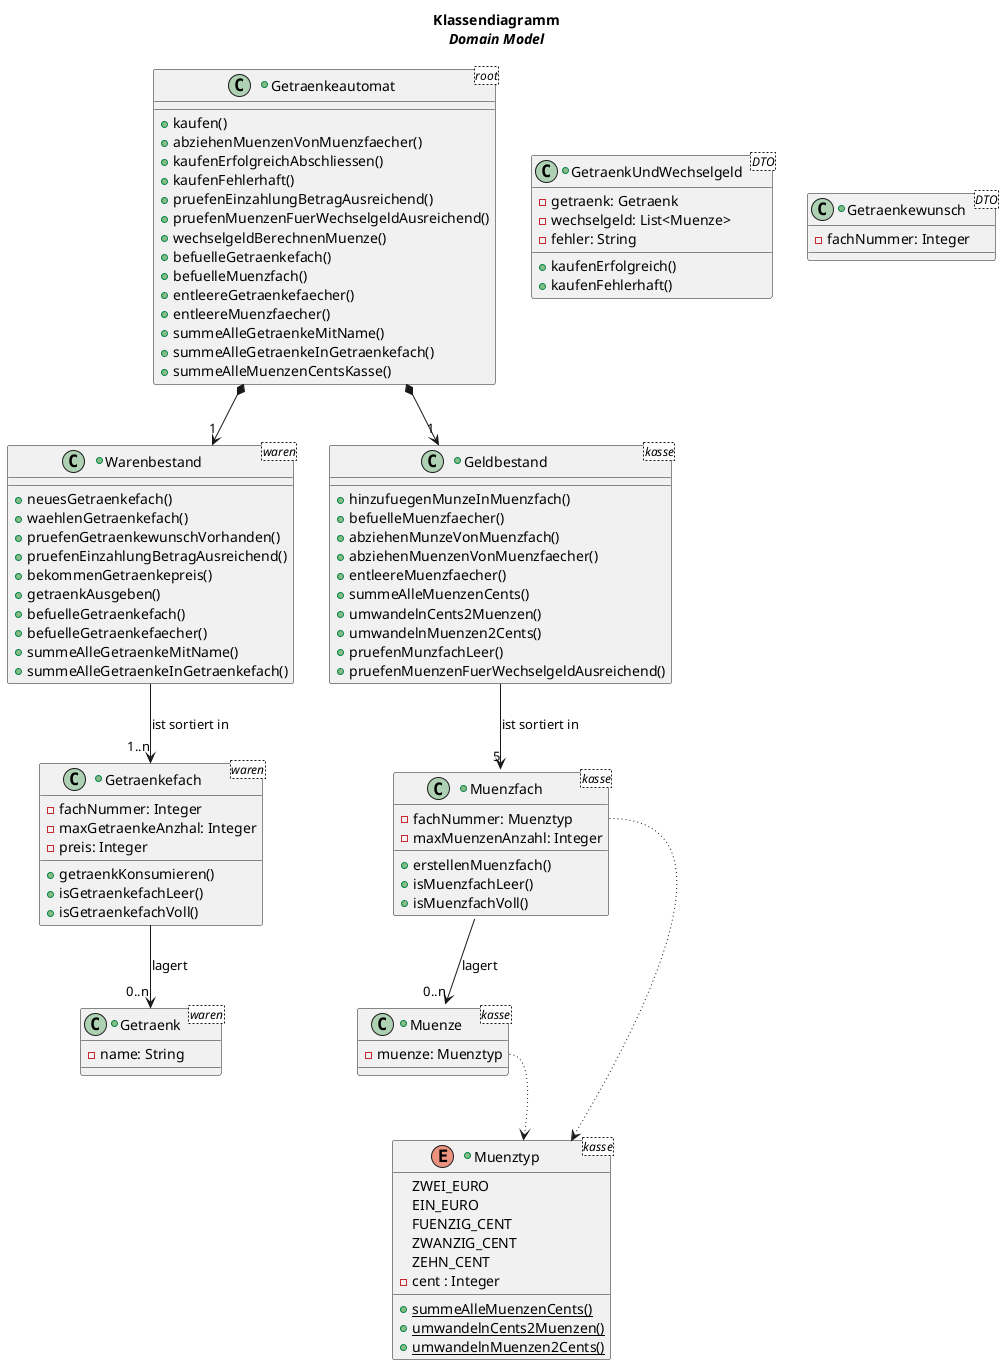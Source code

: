 @startuml
'https://plantuml.com/class-diagram

'CONFIG
skinparam enum {
    backgroundColor LightGray
}


title
 Klassendiagramm
 <i>Domain Model</i>
end title

+class Getraenkeautomat <root> {
'beide werden im Klassendiagramm nicht geschrieben, weil die 1.. beziehung das schon zeigt
'also, es ist klar dass die vorhanden sind
'warenbestand
'geldbestand
'+GetraenkUndWechselgeld kaufen(Getraenkewunsch auswahl, Muenze... einzahlung)
+kaufen()
+abziehenMuenzenVonMuenzfaecher()
+kaufenErfolgreichAbschliessen()
+kaufenFehlerhaft()
+pruefenEinzahlungBetragAusreichend()
+pruefenMuenzenFuerWechselgeldAusreichend()
+wechselgeldBerechnenMuenze()
+befuelleGetraenkefach()
+befuelleMuenzfach()
+entleereGetraenkefaecher()
+entleereMuenzfaecher()
+summeAlleGetraenkeMitName()
+summeAlleGetraenkeInGetraenkefach()
+summeAlleMuenzenCentsKasse()
}


'WAREN

+class Warenbestand <waren> {
'-getraenkefaecher: List<Getraenkefach>
+neuesGetraenkefach()
+waehlenGetraenkefach()
+pruefenGetraenkewunschVorhanden()
+pruefenEinzahlungBetragAusreichend()
+bekommenGetraenkepreis()
+getraenkAusgeben()
+befuelleGetraenkefach()
+befuelleGetraenkefaecher()
+summeAlleGetraenkeMitName()
+summeAlleGetraenkeInGetraenkefach()
}

+class Getraenkefach <waren> {
-fachNummer: Integer
'-getraenke: List<Getraenk>
-maxGetraenkeAnzhal: Integer
-preis: Integer
+getraenkKonsumieren()
+isGetraenkefachLeer()
+isGetraenkefachVoll()
}

+class Getraenk <waren> {
-name: String
}


'KASSE

+class Geldbestand <kasse> {
'-muenzfaecher: List<Muenzfach>
+hinzufuegenMunzeInMuenzfach()
+befuelleMuenzfaecher()
+abziehenMunzeVonMuenzfach()
+abziehenMuenzenVonMuenzfaecher()
+entleereMuenzfaecher()
+summeAlleMuenzenCents()
+umwandelnCents2Muenzen()
+umwandelnMuenzen2Cents()
+pruefenMunzfachLeer()
+pruefenMuenzenFuerWechselgeldAusreichend()
}

+class Muenzfach <kasse> {
-fachNummer: Muenztyp
'-muenzen: List<Muenze>
-maxMuenzenAnzahl: Integer
+erstellenMuenzfach()
+isMuenzfachLeer()
+isMuenzfachVoll()
}

+class Muenze <kasse> {
-muenze: Muenztyp
}


'OHNE_BEZIEHUNG

+class GetraenkUndWechselgeld <DTO> {
-getraenk: Getraenk
-wechselgeld: List<Muenze>
-fehler: String
+kaufenErfolgreich()
+kaufenFehlerhaft()
}

+class Getraenkewunsch <DTO> {
-fachNummer: Integer
}

+enum Muenztyp <kasse> {
ZWEI_EURO
EIN_EURO
FUENZIG_CENT
ZWANZIG_CENT
ZEHN_CENT
-cent : Integer
+ {static} summeAlleMuenzenCents()
+ {static} umwandelnCents2Muenzen()
+ {static} umwandelnMuenzen2Cents()
}


'BEZIEHUNGEN
'https://info-wsf.de/assoziation-aggregation-und-komposition/
'https://www.geeksforgeeks.org/association-composition-aggregation-java/
'Komposition
'Class --* Composition
'Aggregation
'Class --o Aggregation
'Assoziation
'Class --> Association
'Class --|> Extension

'-down->
'-right->
'-left->
'-up->
'-[dotted]->
Getraenkeautomat *-down-> "1" Warenbestand
Warenbestand -down-> "1..n" Getraenkefach : ist sortiert in
Getraenkefach -down-> "0..n" Getraenk : lagert

Getraenkeautomat *-down-> "1" Geldbestand
Geldbestand -down-> "5" Muenzfach : ist sortiert in
Muenzfach -down-> "0..n" Muenze : lagert
Muenze::muenze -[dotted]-> Muenztyp
Muenzfach::fachNummer -[dotted]-> Muenztyp

@enduml